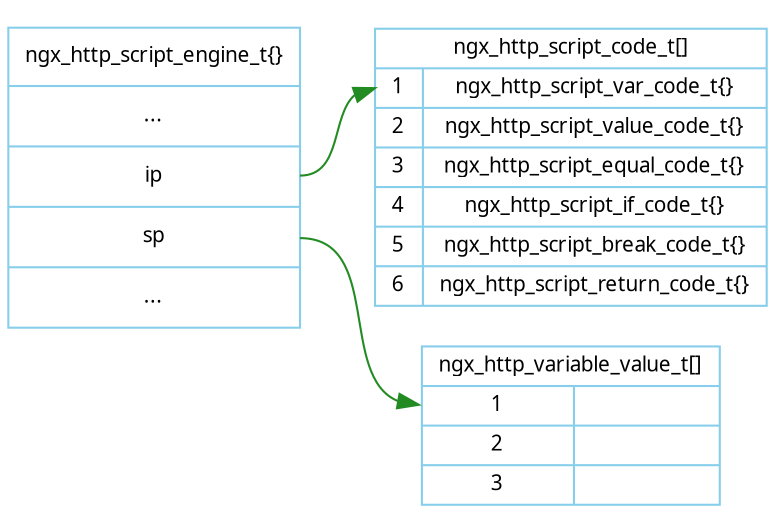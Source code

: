 digraph ngx_http_engine_evaluate0 {

   rankdir=LR;
   node [shape=record, color=skyblue, fontname="Verdana", fontsize=10];
   edge [color=forestgreen, fontname="Verdana", fontsize=10];
   
    

   
   ngx_http_script_engine_t [label="<head>ngx_http_script_engine_t\{\}|...|<ip>ip|<sp>sp|...", height=2]; 
   ngx_http_script_code_t [label="<head>ngx_http_script_code_t\[\]|{{<n1>1|<n2>2|<n3>3|<n4>4|<n5>5|<n6>6}|{ngx_http_script_var_code_t\{\}|ngx_http_script_value_code_t\{\}|ngx_http_script_equal_code_t\{\}|ngx_http_script_if_code_t\{\}|ngx_http_script_break_code_t\{\}|ngx_http_script_return_code_t\{\}}}"];

   ngx_http_script_engine_t:head:ne -> ngx_http_script_code_t:head:nw [weight=9, color=none];


   ngx_http_script_engine_t:ip -> ngx_http_script_code_t:n1;

   ngx_http_variable_value_t [label="<head>ngx_http_variable_value_t\[\]|{{<n1>1|<n2>2|<n3>3}|{||}}"];

   ngx_http_script_engine_t:sp -> ngx_http_variable_value_t:n1;

}